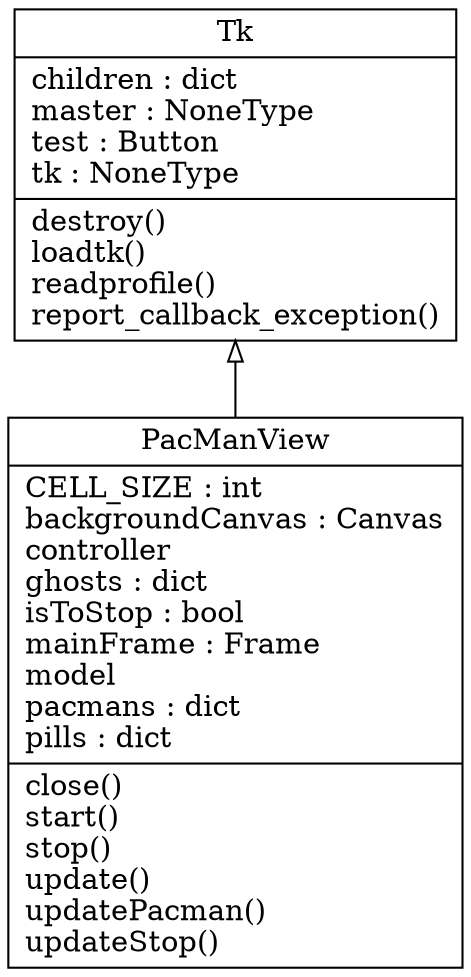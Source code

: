digraph "classes" {
charset="utf-8"
rankdir=BT
"0" [label="{PacManView|CELL_SIZE : int\lbackgroundCanvas : Canvas\lcontroller\lghosts : dict\lisToStop : bool\lmainFrame : Frame\lmodel\lpacmans : dict\lpills : dict\l|close()\lstart()\lstop()\lupdate()\lupdatePacman()\lupdateStop()\l}", shape="record"];
"1" [label="{Tk|children : dict\lmaster : NoneType\ltest : Button\ltk : NoneType\l|destroy()\lloadtk()\lreadprofile()\lreport_callback_exception()\l}", shape="record"];
"0" -> "1" [arrowhead="empty", arrowtail="none"];
}
